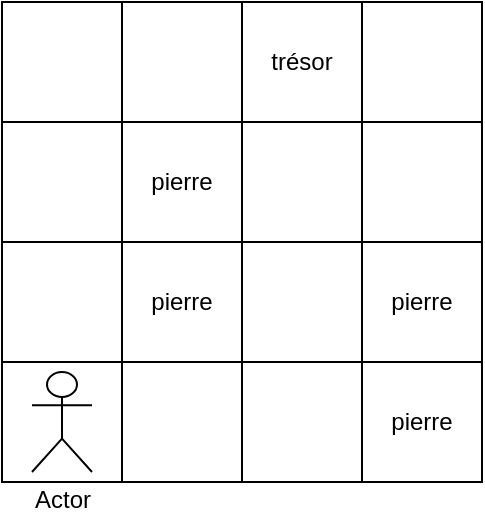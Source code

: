 <mxfile>
    <diagram id="xTlwMNb4AMxua49tiDNR" name="Page-1">
        <mxGraphModel dx="671" dy="260" grid="1" gridSize="10" guides="1" tooltips="1" connect="1" arrows="1" fold="1" page="1" pageScale="1" pageWidth="850" pageHeight="1100" math="0" shadow="0">
            <root>
                <mxCell id="0"/>
                <mxCell id="1" parent="0"/>
                <mxCell id="2" value="" style="rounded=0;whiteSpace=wrap;html=1;" vertex="1" parent="1">
                    <mxGeometry x="200" y="40" width="60" height="60" as="geometry"/>
                </mxCell>
                <mxCell id="3" value="" style="rounded=0;whiteSpace=wrap;html=1;" vertex="1" parent="1">
                    <mxGeometry x="260" y="40" width="60" height="60" as="geometry"/>
                </mxCell>
                <mxCell id="4" value="trésor" style="rounded=0;whiteSpace=wrap;html=1;" vertex="1" parent="1">
                    <mxGeometry x="320" y="40" width="60" height="60" as="geometry"/>
                </mxCell>
                <mxCell id="5" value="" style="rounded=0;whiteSpace=wrap;html=1;" vertex="1" parent="1">
                    <mxGeometry x="200" y="100" width="60" height="60" as="geometry"/>
                </mxCell>
                <mxCell id="6" value="pierre" style="rounded=0;whiteSpace=wrap;html=1;" vertex="1" parent="1">
                    <mxGeometry x="260" y="100" width="60" height="60" as="geometry"/>
                </mxCell>
                <mxCell id="7" value="" style="rounded=0;whiteSpace=wrap;html=1;" vertex="1" parent="1">
                    <mxGeometry x="320" y="100" width="60" height="60" as="geometry"/>
                </mxCell>
                <mxCell id="8" value="" style="rounded=0;whiteSpace=wrap;html=1;" vertex="1" parent="1">
                    <mxGeometry x="380" y="40" width="60" height="60" as="geometry"/>
                </mxCell>
                <mxCell id="9" value="" style="rounded=0;whiteSpace=wrap;html=1;" vertex="1" parent="1">
                    <mxGeometry x="380" y="100" width="60" height="60" as="geometry"/>
                </mxCell>
                <mxCell id="10" value="pierre" style="rounded=0;whiteSpace=wrap;html=1;" vertex="1" parent="1">
                    <mxGeometry x="260" y="160" width="60" height="60" as="geometry"/>
                </mxCell>
                <mxCell id="11" value="" style="rounded=0;whiteSpace=wrap;html=1;" vertex="1" parent="1">
                    <mxGeometry x="200" y="160" width="60" height="60" as="geometry"/>
                </mxCell>
                <mxCell id="12" value="" style="rounded=0;whiteSpace=wrap;html=1;" vertex="1" parent="1">
                    <mxGeometry x="200" y="220" width="60" height="60" as="geometry"/>
                </mxCell>
                <mxCell id="13" value="" style="rounded=0;whiteSpace=wrap;html=1;" vertex="1" parent="1">
                    <mxGeometry x="260" y="220" width="60" height="60" as="geometry"/>
                </mxCell>
                <mxCell id="15" value="" style="rounded=0;whiteSpace=wrap;html=1;" vertex="1" parent="1">
                    <mxGeometry x="320" y="220" width="60" height="60" as="geometry"/>
                </mxCell>
                <mxCell id="16" value="pierre" style="rounded=0;whiteSpace=wrap;html=1;" vertex="1" parent="1">
                    <mxGeometry x="380" y="160" width="60" height="60" as="geometry"/>
                </mxCell>
                <mxCell id="17" value="pierre" style="rounded=0;whiteSpace=wrap;html=1;" vertex="1" parent="1">
                    <mxGeometry x="380" y="220" width="60" height="60" as="geometry"/>
                </mxCell>
                <mxCell id="18" value="Actor" style="shape=umlActor;verticalLabelPosition=bottom;verticalAlign=top;html=1;outlineConnect=0;" vertex="1" parent="1">
                    <mxGeometry x="215" y="225" width="30" height="50" as="geometry"/>
                </mxCell>
                <mxCell id="21" value="" style="rounded=0;whiteSpace=wrap;html=1;" vertex="1" parent="1">
                    <mxGeometry x="320" y="160" width="60" height="60" as="geometry"/>
                </mxCell>
            </root>
        </mxGraphModel>
    </diagram>
</mxfile>